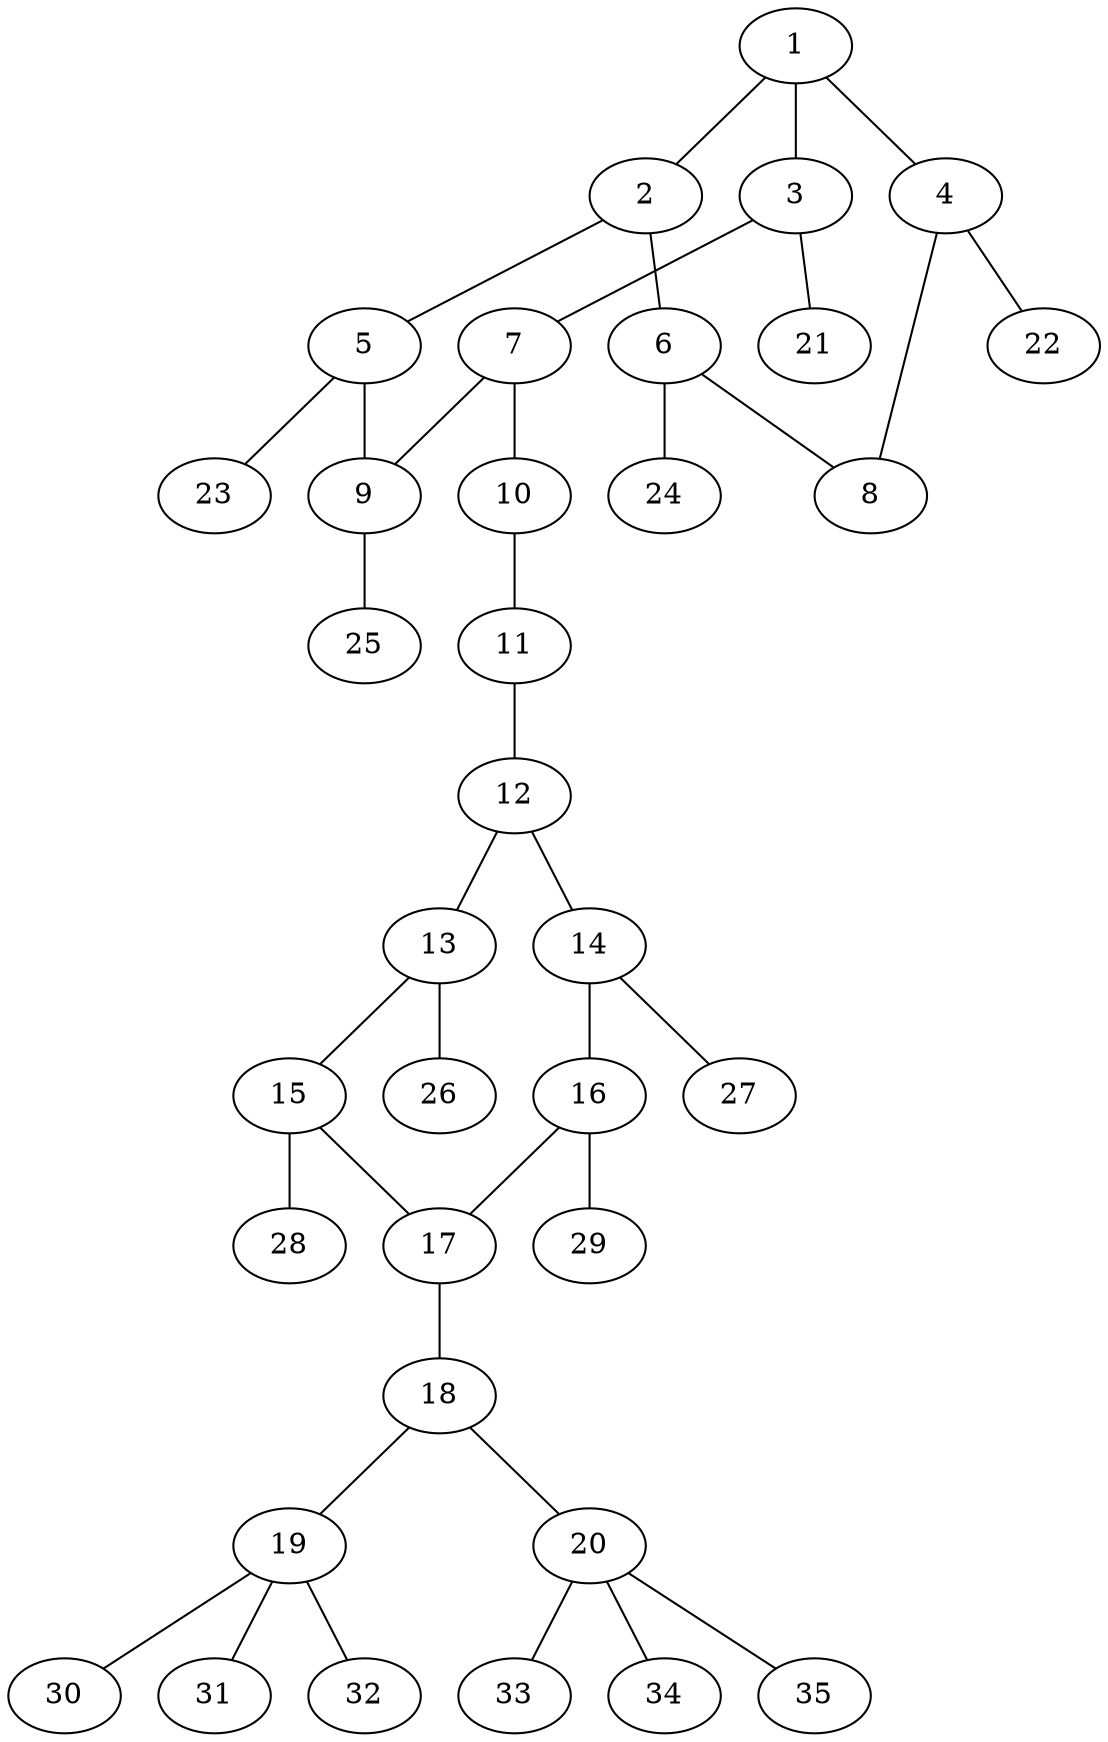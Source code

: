 graph molecule_1652 {
	1	 [chem=C];
	2	 [chem=C];
	1 -- 2	 [valence=2];
	3	 [chem=C];
	1 -- 3	 [valence=1];
	4	 [chem=C];
	1 -- 4	 [valence=1];
	5	 [chem=C];
	2 -- 5	 [valence=1];
	6	 [chem=N];
	2 -- 6	 [valence=1];
	7	 [chem=C];
	3 -- 7	 [valence=2];
	21	 [chem=H];
	3 -- 21	 [valence=1];
	8	 [chem=N];
	4 -- 8	 [valence=2];
	22	 [chem=H];
	4 -- 22	 [valence=1];
	9	 [chem=C];
	5 -- 9	 [valence=2];
	23	 [chem=H];
	5 -- 23	 [valence=1];
	6 -- 8	 [valence=1];
	24	 [chem=H];
	6 -- 24	 [valence=1];
	7 -- 9	 [valence=1];
	10	 [chem=N];
	7 -- 10	 [valence=1];
	25	 [chem=H];
	9 -- 25	 [valence=1];
	11	 [chem=N];
	10 -- 11	 [valence=2];
	12	 [chem=C];
	11 -- 12	 [valence=1];
	13	 [chem=C];
	12 -- 13	 [valence=2];
	14	 [chem=C];
	12 -- 14	 [valence=1];
	15	 [chem=C];
	13 -- 15	 [valence=1];
	26	 [chem=H];
	13 -- 26	 [valence=1];
	16	 [chem=C];
	14 -- 16	 [valence=2];
	27	 [chem=H];
	14 -- 27	 [valence=1];
	17	 [chem=C];
	15 -- 17	 [valence=2];
	28	 [chem=H];
	15 -- 28	 [valence=1];
	16 -- 17	 [valence=1];
	29	 [chem=H];
	16 -- 29	 [valence=1];
	18	 [chem=N];
	17 -- 18	 [valence=1];
	19	 [chem=C];
	18 -- 19	 [valence=1];
	20	 [chem=C];
	18 -- 20	 [valence=1];
	30	 [chem=H];
	19 -- 30	 [valence=1];
	31	 [chem=H];
	19 -- 31	 [valence=1];
	32	 [chem=H];
	19 -- 32	 [valence=1];
	33	 [chem=H];
	20 -- 33	 [valence=1];
	34	 [chem=H];
	20 -- 34	 [valence=1];
	35	 [chem=H];
	20 -- 35	 [valence=1];
}
